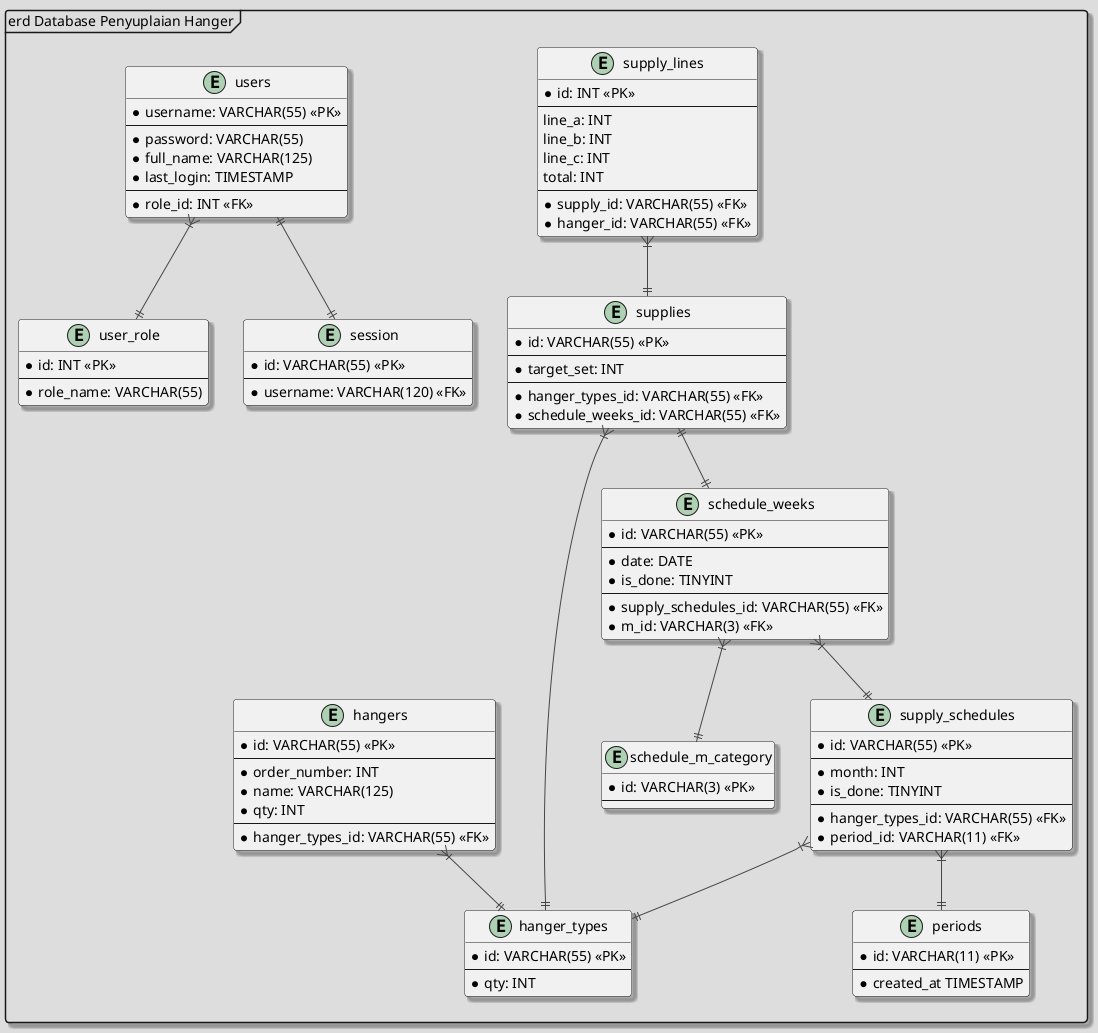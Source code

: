 @startuml

!theme toy
skinparam shadowing true
mainframe erd Database Penyuplaian Hanger

entity users {
* username: VARCHAR(55) <<PK>>
--
* password: VARCHAR(55)
* full_name: VARCHAR(125)
* last_login: TIMESTAMP
--
* role_id: INT <<FK>>
}

entity user_role {
* id: INT <<PK>>
--
* role_name: VARCHAR(55)
}

entity session {
* id: VARCHAR(55) <<PK>>
--
* username: VARCHAR(120) <<FK>>
}

entity hanger_types {
* id: VARCHAR(55) <<PK>>
--
* qty: INT
}

entity hangers {
* id: VARCHAR(55) <<PK>>
--
* order_number: INT
* name: VARCHAR(125)
* qty: INT
--
* hanger_types_id: VARCHAR(55) <<FK>>
}

entity periods {
* id: VARCHAR(11) <<PK>>
--
* created_at TIMESTAMP
}

entity schedule_m_category {
* id: VARCHAR(3) <<PK>>
--
}

entity supply_schedules {
* id: VARCHAR(55) <<PK>>
--
* month: INT
* is_done: TINYINT
--
* hanger_types_id: VARCHAR(55) <<FK>>
* period_id: VARCHAR(11) <<FK>>
}

entity schedule_weeks {
* id: VARCHAR(55) <<PK>>
--
* date: DATE
* is_done: TINYINT
--
* supply_schedules_id: VARCHAR(55) <<FK>>
* m_id: VARCHAR(3) <<FK>>
}

entity supplies {
* id: VARCHAR(55) <<PK>>
--
* target_set: INT
--
* hanger_types_id: VARCHAR(55) <<FK>>
* schedule_weeks_id: VARCHAR(55) <<FK>>
}

entity supply_lines {
* id: INT <<PK>>
--
line_a: INT
line_b: INT
line_c: INT
total: INT
--
* supply_id: VARCHAR(55) <<FK>>
* hanger_id: VARCHAR(55) <<FK>>
}

users}|--||user_role
users||--||session
hangers}|--||hanger_types
supply_schedules}|--||periods
supply_schedules}|--||hanger_types
schedule_weeks}|--||schedule_m_category
schedule_weeks}|--||supply_schedules
supplies}|--||hanger_types
supplies||--||schedule_weeks
supply_lines}|--||supplies

@enduml

